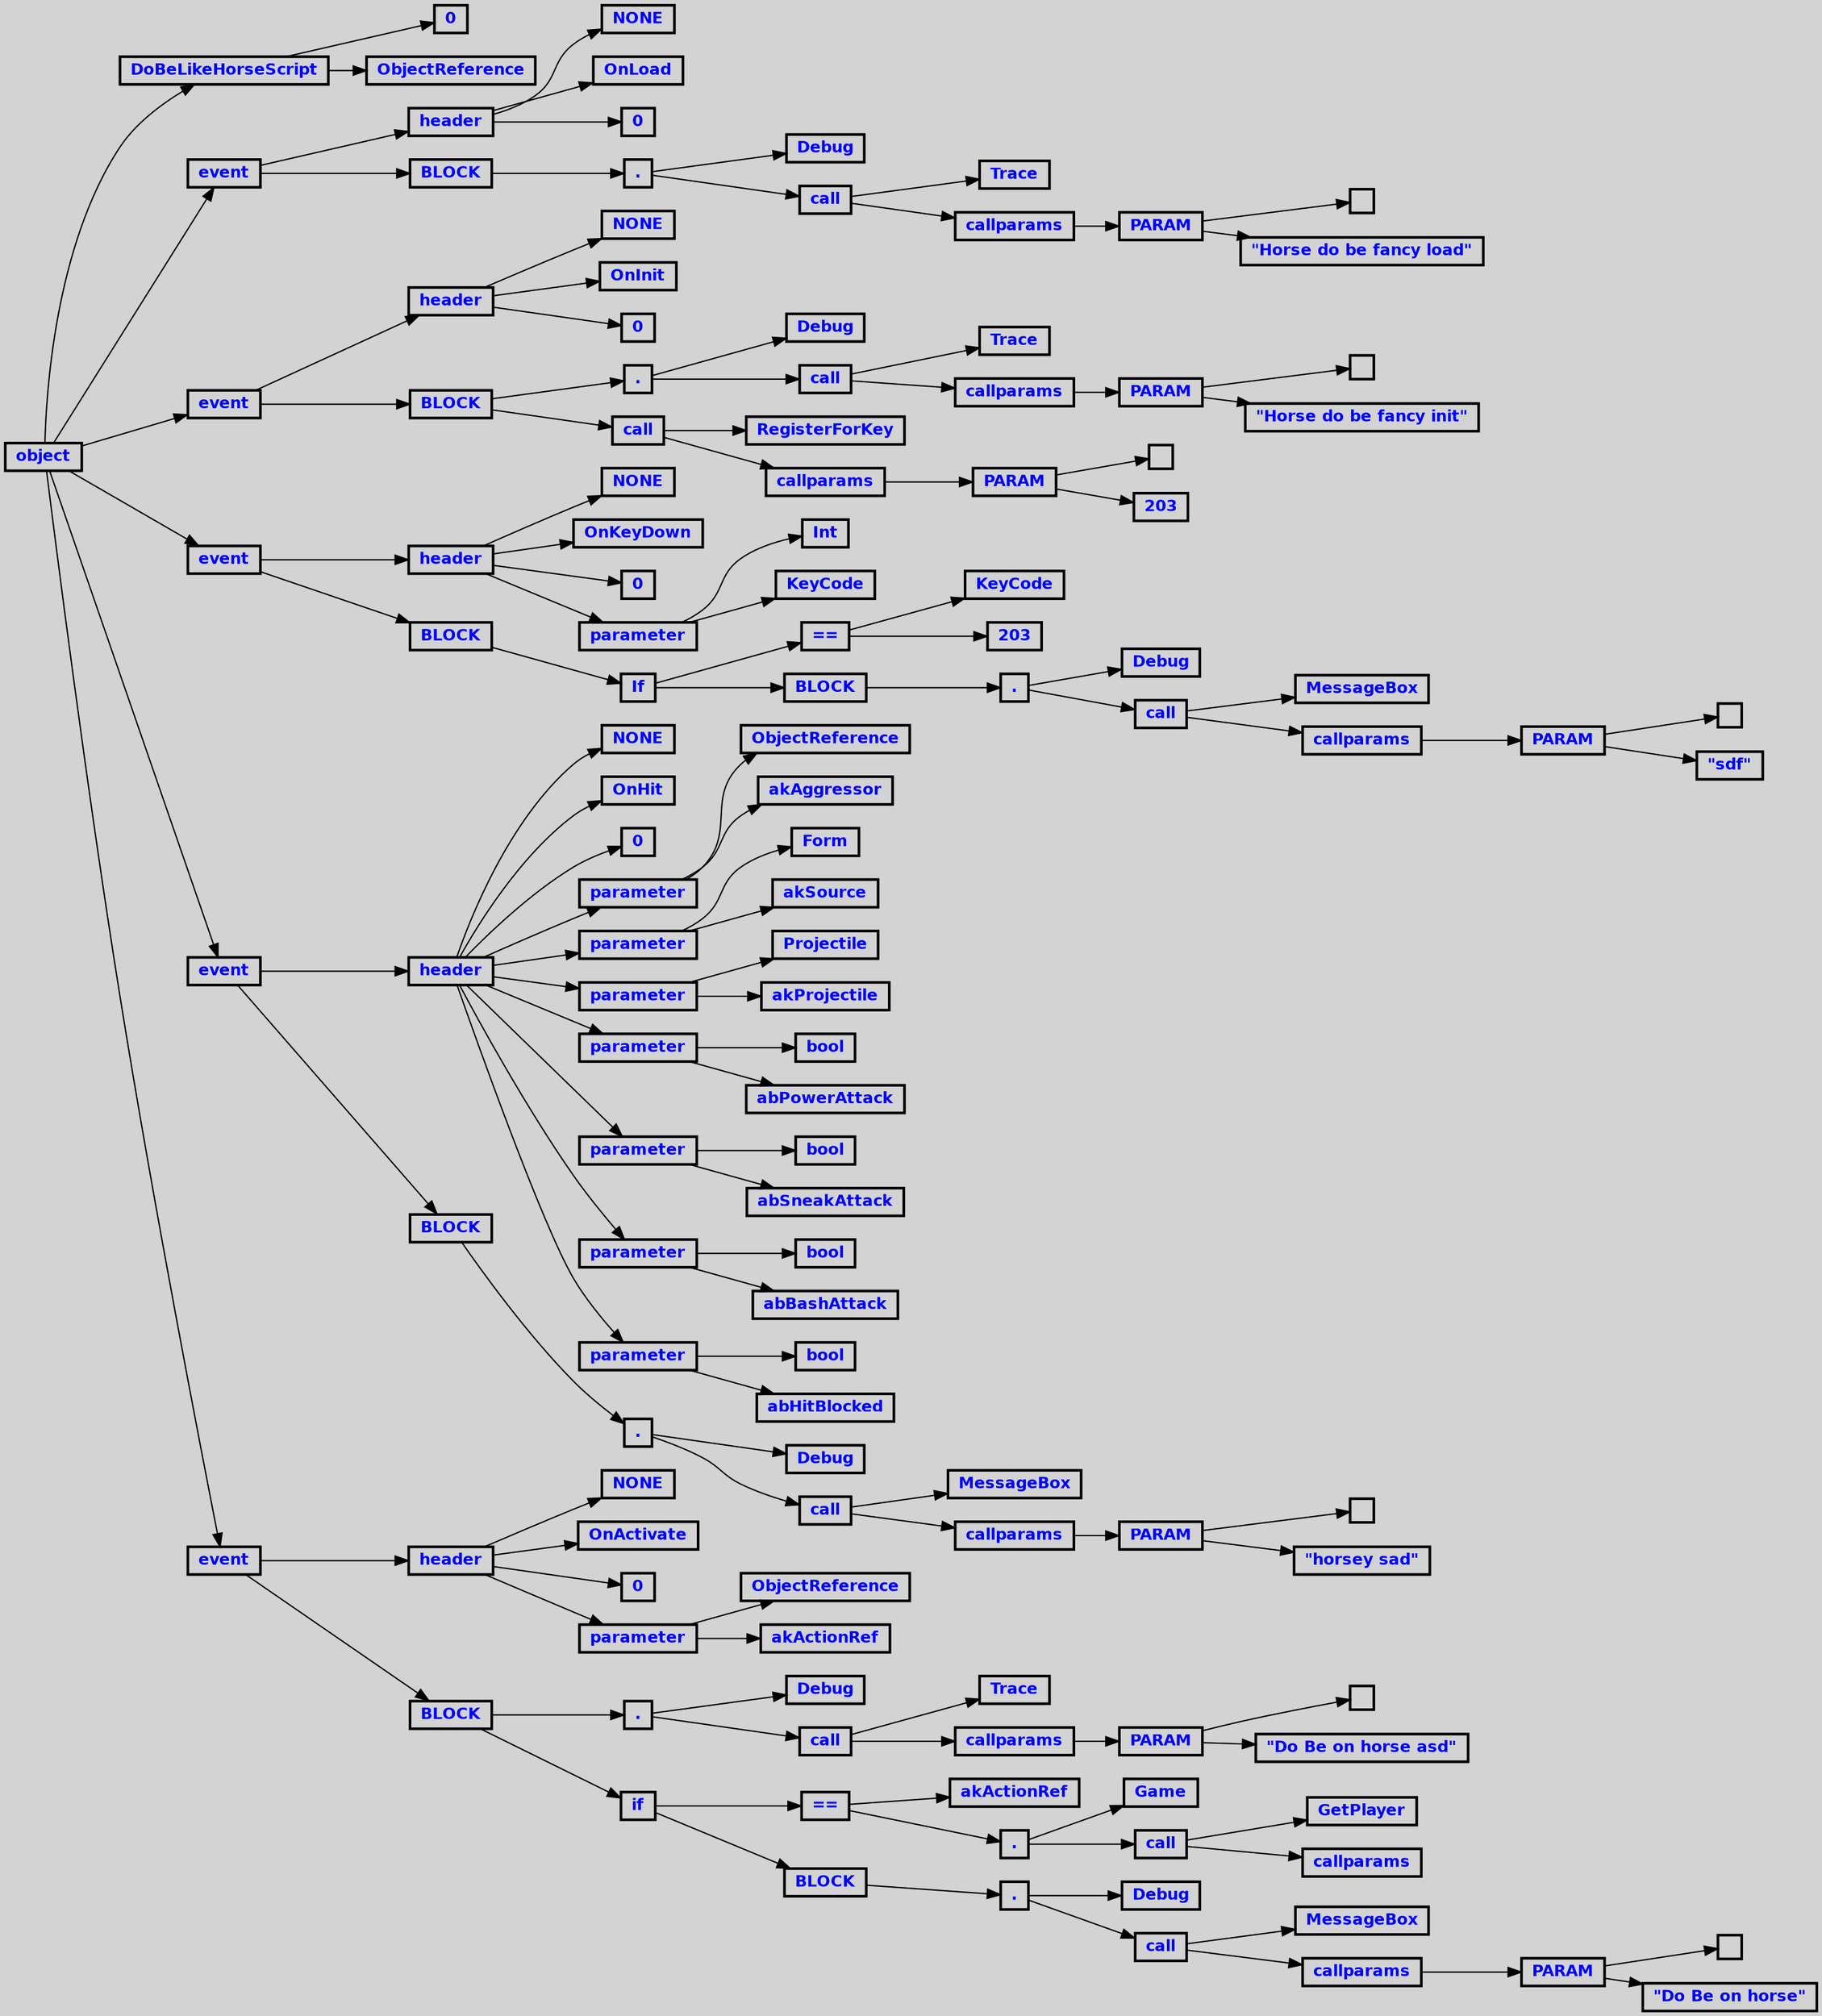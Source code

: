 digraph {
 ordering=out;
 ranksep=.4
 rankdir=LR
 bgcolor="lightgrey";
 node [shape=box, fixedsize=false, fontsize=12, fontname="Helvetica-bold", fontcolor="blue"
       width=.25, height=.25, color="black", style="bold"]
 n0 [label="object"];
 n1 [label="DoBeLikeHorseScript"];
 n1 [label="DoBeLikeHorseScript"];
 n2 [label="0"];
 n3 [label="ObjectReference"];
 n4 [label="event"];
 n4 [label="event"];
 n5 [label="header"];
 n5 [label="header"];
 n6 [label="NONE"];
 n7 [label="OnLoad"];
 n8 [label="0"];
 n9 [label="BLOCK"];
 n9 [label="BLOCK"];
 n10 [label="."];
 n10 [label="."];
 n11 [label="Debug"];
 n12 [label="call"];
 n12 [label="call"];
 n13 [label="Trace"];
 n14 [label="callparams"];
 n14 [label="callparams"];
 n15 [label="PARAM"];
 n15 [label="PARAM"];
 n16 [label=""];
 n17 [label="\"Horse do be fancy load\""];
 n18 [label="event"];
 n18 [label="event"];
 n19 [label="header"];
 n19 [label="header"];
 n20 [label="NONE"];
 n21 [label="OnInit"];
 n22 [label="0"];
 n23 [label="BLOCK"];
 n23 [label="BLOCK"];
 n24 [label="."];
 n24 [label="."];
 n25 [label="Debug"];
 n26 [label="call"];
 n26 [label="call"];
 n27 [label="Trace"];
 n28 [label="callparams"];
 n28 [label="callparams"];
 n29 [label="PARAM"];
 n29 [label="PARAM"];
 n30 [label=""];
 n31 [label="\"Horse do be fancy init\""];
 n32 [label="call"];
 n32 [label="call"];
 n33 [label="RegisterForKey"];
 n34 [label="callparams"];
 n34 [label="callparams"];
 n35 [label="PARAM"];
 n35 [label="PARAM"];
 n36 [label=""];
 n37 [label="203"];
 n38 [label="event"];
 n38 [label="event"];
 n39 [label="header"];
 n39 [label="header"];
 n40 [label="NONE"];
 n41 [label="OnKeyDown"];
 n42 [label="0"];
 n43 [label="parameter"];
 n43 [label="parameter"];
 n44 [label="Int"];
 n45 [label="KeyCode"];
 n46 [label="BLOCK"];
 n46 [label="BLOCK"];
 n47 [label="If"];
 n47 [label="If"];
 n48 [label="=="];
 n48 [label="=="];
 n49 [label="KeyCode"];
 n50 [label="203"];
 n51 [label="BLOCK"];
 n51 [label="BLOCK"];
 n52 [label="."];
 n52 [label="."];
 n53 [label="Debug"];
 n54 [label="call"];
 n54 [label="call"];
 n55 [label="MessageBox"];
 n56 [label="callparams"];
 n56 [label="callparams"];
 n57 [label="PARAM"];
 n57 [label="PARAM"];
 n58 [label=""];
 n59 [label="\"sdf\""];
 n60 [label="event"];
 n60 [label="event"];
 n61 [label="header"];
 n61 [label="header"];
 n62 [label="NONE"];
 n63 [label="OnHit"];
 n64 [label="0"];
 n65 [label="parameter"];
 n65 [label="parameter"];
 n66 [label="ObjectReference"];
 n67 [label="akAggressor"];
 n68 [label="parameter"];
 n68 [label="parameter"];
 n69 [label="Form"];
 n70 [label="akSource"];
 n71 [label="parameter"];
 n71 [label="parameter"];
 n72 [label="Projectile"];
 n73 [label="akProjectile"];
 n74 [label="parameter"];
 n74 [label="parameter"];
 n75 [label="bool"];
 n76 [label="abPowerAttack"];
 n77 [label="parameter"];
 n77 [label="parameter"];
 n78 [label="bool"];
 n79 [label="abSneakAttack"];
 n80 [label="parameter"];
 n80 [label="parameter"];
 n81 [label="bool"];
 n82 [label="abBashAttack"];
 n83 [label="parameter"];
 n83 [label="parameter"];
 n84 [label="bool"];
 n85 [label="abHitBlocked"];
 n86 [label="BLOCK"];
 n86 [label="BLOCK"];
 n87 [label="."];
 n87 [label="."];
 n88 [label="Debug"];
 n89 [label="call"];
 n89 [label="call"];
 n90 [label="MessageBox"];
 n91 [label="callparams"];
 n91 [label="callparams"];
 n92 [label="PARAM"];
 n92 [label="PARAM"];
 n93 [label=""];
 n94 [label="\"horsey sad\""];
 n95 [label="event"];
 n95 [label="event"];
 n96 [label="header"];
 n96 [label="header"];
 n97 [label="NONE"];
 n98 [label="OnActivate"];
 n99 [label="0"];
 n100 [label="parameter"];
 n100 [label="parameter"];
 n101 [label="ObjectReference"];
 n102 [label="akActionRef"];
 n103 [label="BLOCK"];
 n103 [label="BLOCK"];
 n104 [label="."];
 n104 [label="."];
 n105 [label="Debug"];
 n106 [label="call"];
 n106 [label="call"];
 n107 [label="Trace"];
 n108 [label="callparams"];
 n108 [label="callparams"];
 n109 [label="PARAM"];
 n109 [label="PARAM"];
 n110 [label=""];
 n111 [label="\"Do Be on horse asd\""];
 n112 [label="if"];
 n112 [label="if"];
 n113 [label="=="];
 n113 [label="=="];
 n114 [label="akActionRef"];
 n115 [label="."];
 n115 [label="."];
 n116 [label="Game"];
 n117 [label="call"];
 n117 [label="call"];
 n118 [label="GetPlayer"];
 n119 [label="callparams"];
 n120 [label="BLOCK"];
 n120 [label="BLOCK"];
 n121 [label="."];
 n121 [label="."];
 n122 [label="Debug"];
 n123 [label="call"];
 n123 [label="call"];
 n124 [label="MessageBox"];
 n125 [label="callparams"];
 n125 [label="callparams"];
 n126 [label="PARAM"];
 n126 [label="PARAM"];
 n127 [label=""];
 n128 [label="\"Do Be on horse\""];

 n0 -> n1 // "object" -> "DoBeLikeHorseScript"
 n1 -> n2 // "DoBeLikeHorseScript" -> "0"
 n1 -> n3 // "DoBeLikeHorseScript" -> "ObjectReference"
 n0 -> n4 // "object" -> "event"
 n4 -> n5 // "event" -> "header"
 n5 -> n6 // "header" -> "NONE"
 n5 -> n7 // "header" -> "OnLoad"
 n5 -> n8 // "header" -> "0"
 n4 -> n9 // "event" -> "BLOCK"
 n9 -> n10 // "BLOCK" -> "."
 n10 -> n11 // "." -> "Debug"
 n10 -> n12 // "." -> "call"
 n12 -> n13 // "call" -> "Trace"
 n12 -> n14 // "call" -> "callparams"
 n14 -> n15 // "callparams" -> "PARAM"
 n15 -> n16 // "PARAM" -> ""
 n15 -> n17 // "PARAM" -> ""Horse do be fancy load""
 n0 -> n18 // "object" -> "event"
 n18 -> n19 // "event" -> "header"
 n19 -> n20 // "header" -> "NONE"
 n19 -> n21 // "header" -> "OnInit"
 n19 -> n22 // "header" -> "0"
 n18 -> n23 // "event" -> "BLOCK"
 n23 -> n24 // "BLOCK" -> "."
 n24 -> n25 // "." -> "Debug"
 n24 -> n26 // "." -> "call"
 n26 -> n27 // "call" -> "Trace"
 n26 -> n28 // "call" -> "callparams"
 n28 -> n29 // "callparams" -> "PARAM"
 n29 -> n30 // "PARAM" -> ""
 n29 -> n31 // "PARAM" -> ""Horse do be fancy init""
 n23 -> n32 // "BLOCK" -> "call"
 n32 -> n33 // "call" -> "RegisterForKey"
 n32 -> n34 // "call" -> "callparams"
 n34 -> n35 // "callparams" -> "PARAM"
 n35 -> n36 // "PARAM" -> ""
 n35 -> n37 // "PARAM" -> "203"
 n0 -> n38 // "object" -> "event"
 n38 -> n39 // "event" -> "header"
 n39 -> n40 // "header" -> "NONE"
 n39 -> n41 // "header" -> "OnKeyDown"
 n39 -> n42 // "header" -> "0"
 n39 -> n43 // "header" -> "parameter"
 n43 -> n44 // "parameter" -> "Int"
 n43 -> n45 // "parameter" -> "KeyCode"
 n38 -> n46 // "event" -> "BLOCK"
 n46 -> n47 // "BLOCK" -> "If"
 n47 -> n48 // "If" -> "=="
 n48 -> n49 // "==" -> "KeyCode"
 n48 -> n50 // "==" -> "203"
 n47 -> n51 // "If" -> "BLOCK"
 n51 -> n52 // "BLOCK" -> "."
 n52 -> n53 // "." -> "Debug"
 n52 -> n54 // "." -> "call"
 n54 -> n55 // "call" -> "MessageBox"
 n54 -> n56 // "call" -> "callparams"
 n56 -> n57 // "callparams" -> "PARAM"
 n57 -> n58 // "PARAM" -> ""
 n57 -> n59 // "PARAM" -> ""sdf""
 n0 -> n60 // "object" -> "event"
 n60 -> n61 // "event" -> "header"
 n61 -> n62 // "header" -> "NONE"
 n61 -> n63 // "header" -> "OnHit"
 n61 -> n64 // "header" -> "0"
 n61 -> n65 // "header" -> "parameter"
 n65 -> n66 // "parameter" -> "ObjectReference"
 n65 -> n67 // "parameter" -> "akAggressor"
 n61 -> n68 // "header" -> "parameter"
 n68 -> n69 // "parameter" -> "Form"
 n68 -> n70 // "parameter" -> "akSource"
 n61 -> n71 // "header" -> "parameter"
 n71 -> n72 // "parameter" -> "Projectile"
 n71 -> n73 // "parameter" -> "akProjectile"
 n61 -> n74 // "header" -> "parameter"
 n74 -> n75 // "parameter" -> "bool"
 n74 -> n76 // "parameter" -> "abPowerAttack"
 n61 -> n77 // "header" -> "parameter"
 n77 -> n78 // "parameter" -> "bool"
 n77 -> n79 // "parameter" -> "abSneakAttack"
 n61 -> n80 // "header" -> "parameter"
 n80 -> n81 // "parameter" -> "bool"
 n80 -> n82 // "parameter" -> "abBashAttack"
 n61 -> n83 // "header" -> "parameter"
 n83 -> n84 // "parameter" -> "bool"
 n83 -> n85 // "parameter" -> "abHitBlocked"
 n60 -> n86 // "event" -> "BLOCK"
 n86 -> n87 // "BLOCK" -> "."
 n87 -> n88 // "." -> "Debug"
 n87 -> n89 // "." -> "call"
 n89 -> n90 // "call" -> "MessageBox"
 n89 -> n91 // "call" -> "callparams"
 n91 -> n92 // "callparams" -> "PARAM"
 n92 -> n93 // "PARAM" -> ""
 n92 -> n94 // "PARAM" -> ""horsey sad""
 n0 -> n95 // "object" -> "event"
 n95 -> n96 // "event" -> "header"
 n96 -> n97 // "header" -> "NONE"
 n96 -> n98 // "header" -> "OnActivate"
 n96 -> n99 // "header" -> "0"
 n96 -> n100 // "header" -> "parameter"
 n100 -> n101 // "parameter" -> "ObjectReference"
 n100 -> n102 // "parameter" -> "akActionRef"
 n95 -> n103 // "event" -> "BLOCK"
 n103 -> n104 // "BLOCK" -> "."
 n104 -> n105 // "." -> "Debug"
 n104 -> n106 // "." -> "call"
 n106 -> n107 // "call" -> "Trace"
 n106 -> n108 // "call" -> "callparams"
 n108 -> n109 // "callparams" -> "PARAM"
 n109 -> n110 // "PARAM" -> ""
 n109 -> n111 // "PARAM" -> ""Do Be on horse asd""
 n103 -> n112 // "BLOCK" -> "if"
 n112 -> n113 // "if" -> "=="
 n113 -> n114 // "==" -> "akActionRef"
 n113 -> n115 // "==" -> "."
 n115 -> n116 // "." -> "Game"
 n115 -> n117 // "." -> "call"
 n117 -> n118 // "call" -> "GetPlayer"
 n117 -> n119 // "call" -> "callparams"
 n112 -> n120 // "if" -> "BLOCK"
 n120 -> n121 // "BLOCK" -> "."
 n121 -> n122 // "." -> "Debug"
 n121 -> n123 // "." -> "call"
 n123 -> n124 // "call" -> "MessageBox"
 n123 -> n125 // "call" -> "callparams"
 n125 -> n126 // "callparams" -> "PARAM"
 n126 -> n127 // "PARAM" -> ""
 n126 -> n128 // "PARAM" -> ""Do Be on horse""

}
